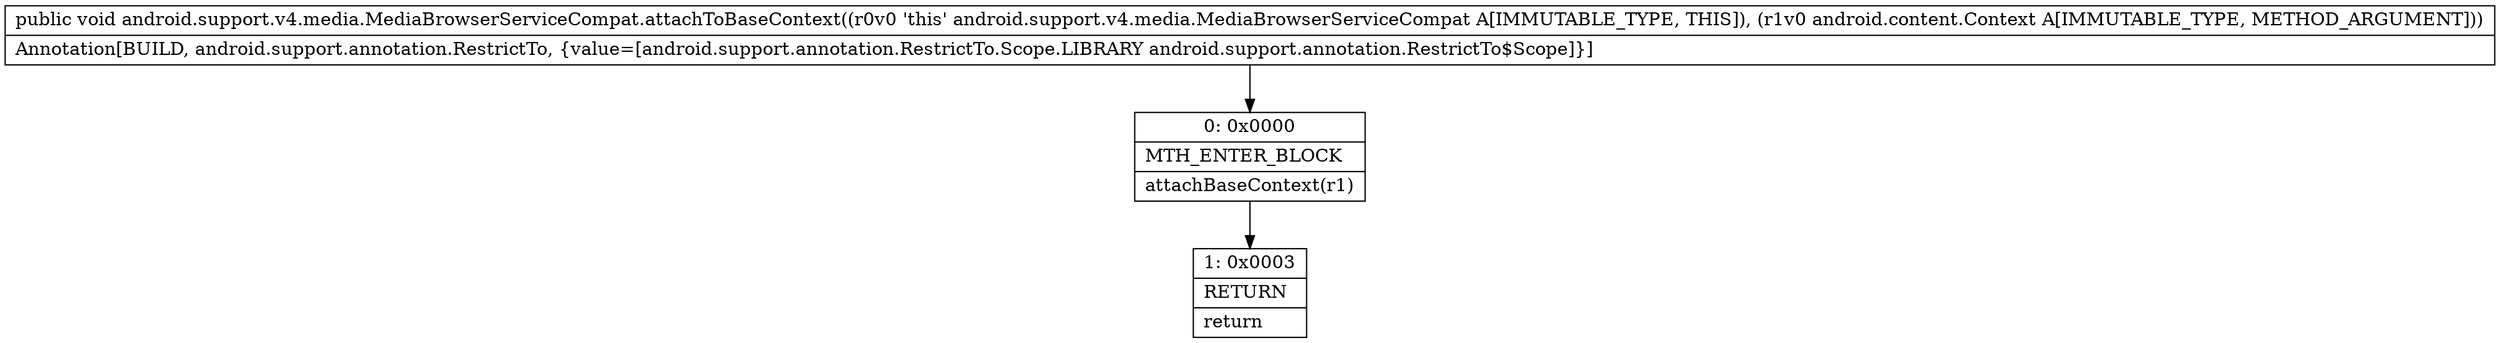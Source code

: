 digraph "CFG forandroid.support.v4.media.MediaBrowserServiceCompat.attachToBaseContext(Landroid\/content\/Context;)V" {
Node_0 [shape=record,label="{0\:\ 0x0000|MTH_ENTER_BLOCK\l|attachBaseContext(r1)\l}"];
Node_1 [shape=record,label="{1\:\ 0x0003|RETURN\l|return\l}"];
MethodNode[shape=record,label="{public void android.support.v4.media.MediaBrowserServiceCompat.attachToBaseContext((r0v0 'this' android.support.v4.media.MediaBrowserServiceCompat A[IMMUTABLE_TYPE, THIS]), (r1v0 android.content.Context A[IMMUTABLE_TYPE, METHOD_ARGUMENT]))  | Annotation[BUILD, android.support.annotation.RestrictTo, \{value=[android.support.annotation.RestrictTo.Scope.LIBRARY android.support.annotation.RestrictTo$Scope]\}]\l}"];
MethodNode -> Node_0;
Node_0 -> Node_1;
}

